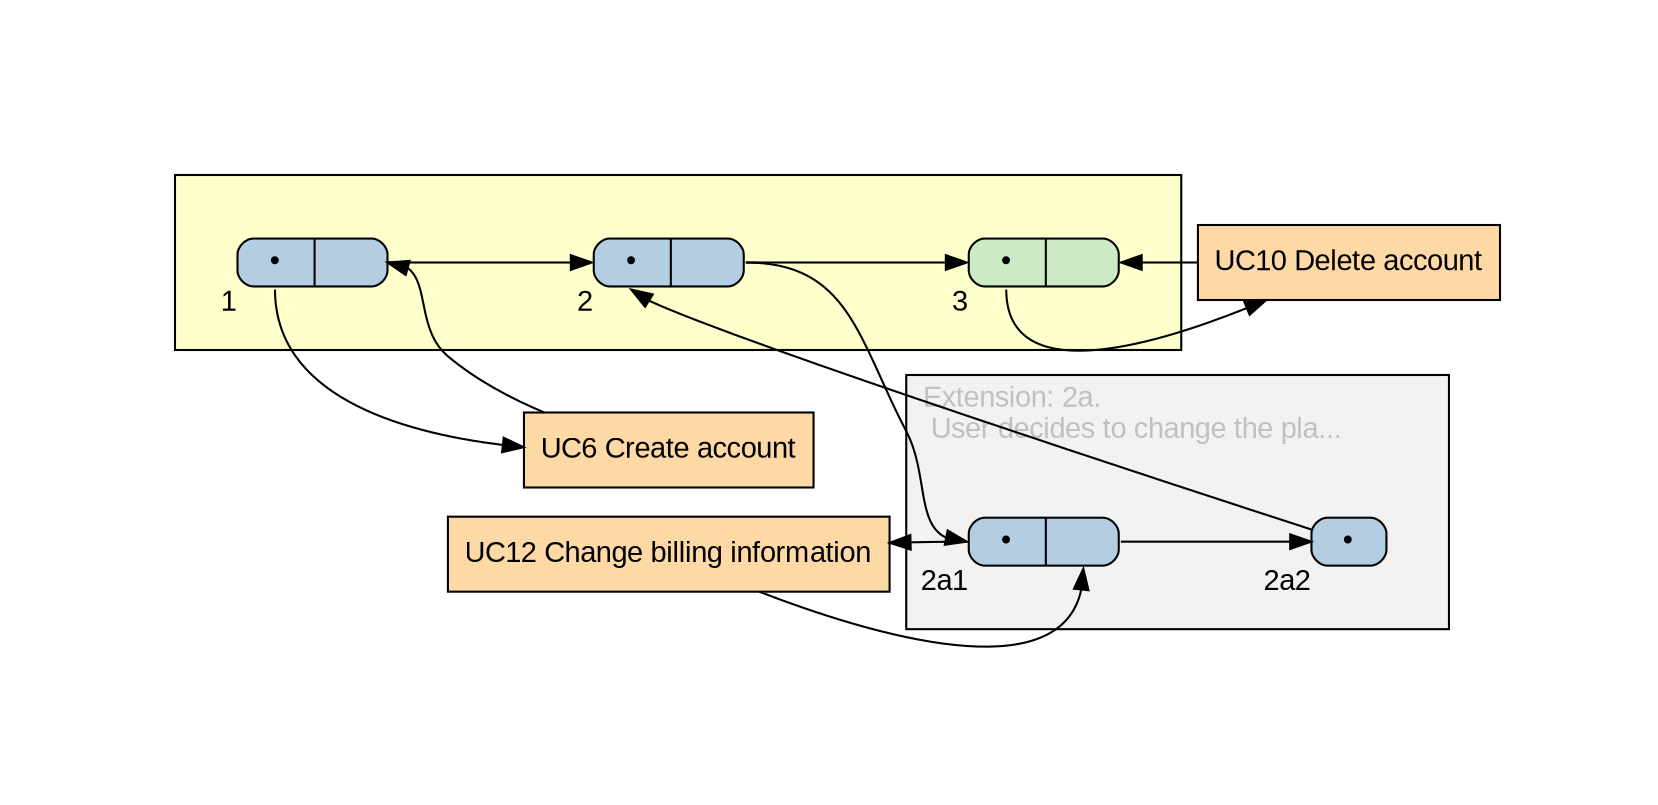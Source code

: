 digraph mygraph {
	rankdir="LR"
	fontcolor="gray"
	fontname="Arial"
	margin="1"
	dpi="62"
	node [
		shape="Mrecord",
		style="filled",
		label="",
		fontname="Arial",
		width="0.5",
		height="0.1",
		fillcolor="#b3cde3"
	]
	edge [
		fontname="Arial"
	]
	ranksep="0.4"
	nodesep="0.2"
	 labeljust="l"
	subgraph cluster_UC17_ {
		bgcolor="#ffffcc"
		label=""
		margin="30"
		"UC171" [xlabel="1", label="{<JMP>&bull;|<EXT>}", tooltip="User creates account. #(include:UC6)", width="1.0"]
		"UC172" [xlabel="2", label="{<JMP>&bull;|<EXT>}", tooltip="User evaluates the account.", width="1.0"]
		"UC173" [xlabel="3", fillcolor="#ccebc5", label="{<JMP>&bull;|<EXT>}", tooltip="User deletes account. #(include:UC10)", width="1.0"]
	}
	subgraph cluster_UC17_2a {
		label="Extension: 2a.\l User decides to change the pla... "
		bgcolor="#f2f2f2"
		fontcolor="gray"
		margin="30"
		"UC172a1" [xlabel="2a1", label="{<JMP>&bull;|<EXT>}", tooltip="User changes the plan. #(include:UC12)", width="1.0"]
		"UC172a2" [xlabel="2a2", label="{<JMP>&bull;}", tooltip="Use case continues with step 2. #(goto:2)", width="0.5"]
	}
	"UC6" [fillcolor="#fed9a6", shape="box", height="0.5", label="UC6 Create account", URL="../UC6/UC6.html", target="_top"]
	"UC10" [fillcolor="#fed9a6", shape="box", height="0.5", label="UC10 Delete account", URL="../UC10/UC10.html", target="_top"]
	"UC12" [fillcolor="#fed9a6", shape="box", height="0.5", label="UC12 Change billing information", URL="../UC12/UC12.html", target="_top"]
	"UC171":"JMP" -> "UC6" [URL="#UC17_1"]
	"UC6" -> "UC171":"EXT" 
	"UC173":"JMP" -> "UC10" [URL="#UC17_3"]
	"UC10" -> "UC173":"EXT" 
	"UC172a1":"JMP" -> "UC12" [URL="#UC17_2a1"]
	"UC12" -> "UC172a1":"EXT" 
	"UC171":"EXT" -> "UC172":"JMP" [URL="#UC17_1"]
	"UC172":"EXT" -> "UC173":"JMP" [URL="#UC17_2"]
	"UC172":"EXT" -> "UC172a1":"JMP" [URL="#UC17_2"]
	"UC172a1":"EXT" -> "UC172a2":"JMP" [URL="#UC17_2a1"]
	"UC172a2":"JMP" -> "UC172":"JMP" [URL="#UC17_2a2"]
}

